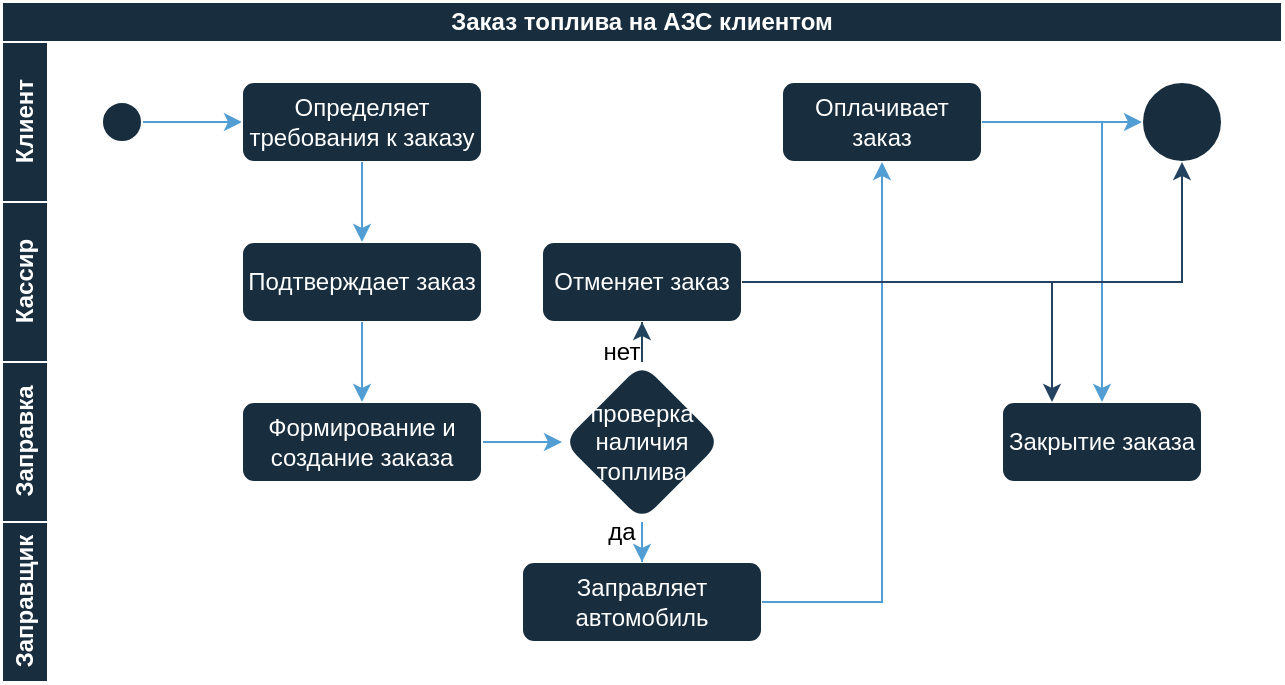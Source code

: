 <mxfile version="26.2.10">
  <diagram name="Page-1" id="1amzuQXfMFD8VDHZKPEf">
    <mxGraphModel dx="985" dy="547" grid="1" gridSize="10" guides="1" tooltips="1" connect="1" arrows="1" fold="1" page="1" pageScale="1" pageWidth="827" pageHeight="1169" math="0" shadow="0">
      <root>
        <mxCell id="0" />
        <mxCell id="1" parent="0" />
        <mxCell id="4ZkLOMF1T7ZEDRCmwXOK-4" value="Заказ топлива на АЗС клиентом" style="swimlane;whiteSpace=wrap;html=1;startSize=20;fillColor=#182E3E;fontColor=#FFFFFF;strokeColor=#FFFFFF;labelBackgroundColor=none;" vertex="1" parent="1">
          <mxGeometry x="40" y="40" width="640" height="340" as="geometry">
            <mxRectangle x="40" y="40" width="220" height="30" as="alternateBounds" />
          </mxGeometry>
        </mxCell>
        <mxCell id="4ZkLOMF1T7ZEDRCmwXOK-7" value="Клиент" style="swimlane;horizontal=0;whiteSpace=wrap;html=1;fillColor=#182E3E;fontColor=#FFFFFF;strokeColor=#FFFFFF;labelBackgroundColor=none;" vertex="1" parent="4ZkLOMF1T7ZEDRCmwXOK-4">
          <mxGeometry y="20" width="640" height="80" as="geometry" />
        </mxCell>
        <mxCell id="4ZkLOMF1T7ZEDRCmwXOK-11" value="" style="edgeStyle=orthogonalEdgeStyle;rounded=0;orthogonalLoop=1;jettySize=auto;html=1;labelBackgroundColor=none;strokeColor=light-dark(#519ED4,#519ED4);fontColor=default;" edge="1" parent="4ZkLOMF1T7ZEDRCmwXOK-7" source="4ZkLOMF1T7ZEDRCmwXOK-9" target="4ZkLOMF1T7ZEDRCmwXOK-10">
          <mxGeometry relative="1" as="geometry" />
        </mxCell>
        <mxCell id="4ZkLOMF1T7ZEDRCmwXOK-9" value="" style="ellipse;whiteSpace=wrap;html=1;aspect=fixed;labelBackgroundColor=none;fillColor=#182E3E;strokeColor=#FFFFFF;fontColor=#FFFFFF;" vertex="1" parent="4ZkLOMF1T7ZEDRCmwXOK-7">
          <mxGeometry x="50" y="30" width="20" height="20" as="geometry" />
        </mxCell>
        <mxCell id="4ZkLOMF1T7ZEDRCmwXOK-10" value="Определяет требования к заказу" style="rounded=1;whiteSpace=wrap;html=1;labelBackgroundColor=none;fillColor=#182E3E;strokeColor=#FFFFFF;fontColor=#FFFFFF;" vertex="1" parent="4ZkLOMF1T7ZEDRCmwXOK-7">
          <mxGeometry x="120" y="20" width="120" height="40" as="geometry" />
        </mxCell>
        <mxCell id="4ZkLOMF1T7ZEDRCmwXOK-34" value="Оплачивает заказ" style="whiteSpace=wrap;html=1;fillColor=#182E3E;strokeColor=#FFFFFF;fontColor=#FFFFFF;rounded=1;labelBackgroundColor=none;" vertex="1" parent="4ZkLOMF1T7ZEDRCmwXOK-7">
          <mxGeometry x="390" y="20" width="100" height="40" as="geometry" />
        </mxCell>
        <mxCell id="4ZkLOMF1T7ZEDRCmwXOK-38" value="" style="ellipse;whiteSpace=wrap;html=1;aspect=fixed;strokeColor=#FFFFFF;fontColor=#FFFFFF;fillColor=#182E3E;" vertex="1" parent="4ZkLOMF1T7ZEDRCmwXOK-7">
          <mxGeometry x="570" y="20" width="40" height="40" as="geometry" />
        </mxCell>
        <mxCell id="4ZkLOMF1T7ZEDRCmwXOK-39" value="" style="edgeStyle=orthogonalEdgeStyle;rounded=0;orthogonalLoop=1;jettySize=auto;html=1;strokeColor=light-dark(#519ED4,#519ED4);exitX=1;exitY=0.5;exitDx=0;exitDy=0;entryX=0;entryY=0.5;entryDx=0;entryDy=0;" edge="1" parent="4ZkLOMF1T7ZEDRCmwXOK-7" source="4ZkLOMF1T7ZEDRCmwXOK-34" target="4ZkLOMF1T7ZEDRCmwXOK-38">
          <mxGeometry relative="1" as="geometry">
            <mxPoint x="510" y="50" as="sourcePoint" />
            <mxPoint x="580" y="190" as="targetPoint" />
          </mxGeometry>
        </mxCell>
        <mxCell id="4ZkLOMF1T7ZEDRCmwXOK-8" value="Кассир" style="swimlane;horizontal=0;whiteSpace=wrap;html=1;labelBackgroundColor=none;fillColor=#182E3E;strokeColor=#FFFFFF;fontColor=#FFFFFF;" vertex="1" parent="4ZkLOMF1T7ZEDRCmwXOK-4">
          <mxGeometry y="100" width="640" height="80" as="geometry" />
        </mxCell>
        <mxCell id="4ZkLOMF1T7ZEDRCmwXOK-14" value="Подтверждает заказ" style="whiteSpace=wrap;html=1;rounded=1;labelBackgroundColor=none;fillColor=#182E3E;strokeColor=#FFFFFF;fontColor=#FFFFFF;" vertex="1" parent="4ZkLOMF1T7ZEDRCmwXOK-8">
          <mxGeometry x="120" y="20" width="120" height="40" as="geometry" />
        </mxCell>
        <mxCell id="4ZkLOMF1T7ZEDRCmwXOK-30" value="Отменяет заказ" style="whiteSpace=wrap;html=1;fillColor=#182E3E;strokeColor=#FFFFFF;fontColor=#FFFFFF;rounded=1;labelBackgroundColor=none;" vertex="1" parent="4ZkLOMF1T7ZEDRCmwXOK-8">
          <mxGeometry x="270" y="20" width="100" height="40" as="geometry" />
        </mxCell>
        <mxCell id="4ZkLOMF1T7ZEDRCmwXOK-32" value="&lt;font style=&quot;color: light-dark(rgb(0, 0, 0), rgb(255, 255, 255));&quot;&gt;нет&lt;/font&gt;" style="text;html=1;align=center;verticalAlign=middle;whiteSpace=wrap;rounded=0;fontColor=#FFFFFF;" vertex="1" parent="4ZkLOMF1T7ZEDRCmwXOK-8">
          <mxGeometry x="280" y="60" width="60" height="30" as="geometry" />
        </mxCell>
        <mxCell id="4ZkLOMF1T7ZEDRCmwXOK-16" value="" style="edgeStyle=orthogonalEdgeStyle;rounded=0;orthogonalLoop=1;jettySize=auto;html=1;labelBackgroundColor=none;strokeColor=light-dark(#519ED4,#519ED4);fontColor=default;" edge="1" parent="4ZkLOMF1T7ZEDRCmwXOK-4" source="4ZkLOMF1T7ZEDRCmwXOK-10" target="4ZkLOMF1T7ZEDRCmwXOK-14">
          <mxGeometry relative="1" as="geometry" />
        </mxCell>
        <mxCell id="4ZkLOMF1T7ZEDRCmwXOK-17" value="Заправка" style="swimlane;horizontal=0;whiteSpace=wrap;html=1;labelBackgroundColor=none;fillColor=#182E3E;strokeColor=#FFFFFF;fontColor=#FFFFFF;" vertex="1" parent="4ZkLOMF1T7ZEDRCmwXOK-4">
          <mxGeometry y="180" width="640" height="80" as="geometry" />
        </mxCell>
        <mxCell id="4ZkLOMF1T7ZEDRCmwXOK-25" value="" style="edgeStyle=orthogonalEdgeStyle;rounded=0;orthogonalLoop=1;jettySize=auto;html=1;strokeColor=light-dark(#519ED4,#519ED4);" edge="1" parent="4ZkLOMF1T7ZEDRCmwXOK-17" source="4ZkLOMF1T7ZEDRCmwXOK-18" target="4ZkLOMF1T7ZEDRCmwXOK-24">
          <mxGeometry relative="1" as="geometry" />
        </mxCell>
        <mxCell id="4ZkLOMF1T7ZEDRCmwXOK-18" value="Формирование и создание заказа" style="whiteSpace=wrap;html=1;rounded=1;labelBackgroundColor=none;fillColor=#182E3E;strokeColor=#FFFFFF;fontColor=#FFFFFF;" vertex="1" parent="4ZkLOMF1T7ZEDRCmwXOK-17">
          <mxGeometry x="120" y="20" width="120" height="40" as="geometry" />
        </mxCell>
        <mxCell id="4ZkLOMF1T7ZEDRCmwXOK-24" value="проверка наличия топлива" style="rhombus;whiteSpace=wrap;html=1;fillColor=#182E3E;strokeColor=#FFFFFF;fontColor=#FFFFFF;rounded=1;labelBackgroundColor=none;" vertex="1" parent="4ZkLOMF1T7ZEDRCmwXOK-17">
          <mxGeometry x="280" width="80" height="80" as="geometry" />
        </mxCell>
        <mxCell id="4ZkLOMF1T7ZEDRCmwXOK-36" value="Закрытие заказа" style="whiteSpace=wrap;html=1;fillColor=#182E3E;strokeColor=#FFFFFF;fontColor=#FFFFFF;rounded=1;labelBackgroundColor=none;" vertex="1" parent="4ZkLOMF1T7ZEDRCmwXOK-17">
          <mxGeometry x="500" y="20" width="100" height="40" as="geometry" />
        </mxCell>
        <mxCell id="4ZkLOMF1T7ZEDRCmwXOK-19" value="" style="edgeStyle=orthogonalEdgeStyle;rounded=0;orthogonalLoop=1;jettySize=auto;html=1;strokeColor=light-dark(#519ED4,#519ED4);" edge="1" parent="4ZkLOMF1T7ZEDRCmwXOK-4" source="4ZkLOMF1T7ZEDRCmwXOK-14" target="4ZkLOMF1T7ZEDRCmwXOK-18">
          <mxGeometry relative="1" as="geometry" />
        </mxCell>
        <mxCell id="4ZkLOMF1T7ZEDRCmwXOK-20" value="Заправщик" style="swimlane;horizontal=0;whiteSpace=wrap;html=1;labelBackgroundColor=none;fillColor=#182E3E;strokeColor=#FFFFFF;fontColor=#FFFFFF;" vertex="1" parent="4ZkLOMF1T7ZEDRCmwXOK-4">
          <mxGeometry y="260" width="640" height="80" as="geometry" />
        </mxCell>
        <mxCell id="4ZkLOMF1T7ZEDRCmwXOK-21" value="Заправляет автомобиль" style="whiteSpace=wrap;html=1;rounded=1;labelBackgroundColor=none;fillColor=#182E3E;strokeColor=#FFFFFF;fontColor=#FFFFFF;" vertex="1" parent="4ZkLOMF1T7ZEDRCmwXOK-20">
          <mxGeometry x="260" y="20" width="120" height="40" as="geometry" />
        </mxCell>
        <mxCell id="4ZkLOMF1T7ZEDRCmwXOK-29" value="&lt;font style=&quot;color: light-dark(rgb(0, 0, 0), rgb(255, 255, 255));&quot;&gt;да&lt;/font&gt;" style="text;html=1;align=center;verticalAlign=middle;whiteSpace=wrap;rounded=0;fontColor=#FFFFFF;" vertex="1" parent="4ZkLOMF1T7ZEDRCmwXOK-20">
          <mxGeometry x="280" y="-10" width="60" height="30" as="geometry" />
        </mxCell>
        <mxCell id="4ZkLOMF1T7ZEDRCmwXOK-31" value="" style="edgeStyle=orthogonalEdgeStyle;rounded=0;orthogonalLoop=1;jettySize=auto;html=1;strokeColor=#23445D;" edge="1" parent="4ZkLOMF1T7ZEDRCmwXOK-4" source="4ZkLOMF1T7ZEDRCmwXOK-24" target="4ZkLOMF1T7ZEDRCmwXOK-30">
          <mxGeometry relative="1" as="geometry" />
        </mxCell>
        <mxCell id="4ZkLOMF1T7ZEDRCmwXOK-33" value="" style="edgeStyle=orthogonalEdgeStyle;rounded=0;orthogonalLoop=1;jettySize=auto;html=1;strokeColor=light-dark(#519ED4,#519ED4);" edge="1" parent="4ZkLOMF1T7ZEDRCmwXOK-4" source="4ZkLOMF1T7ZEDRCmwXOK-24" target="4ZkLOMF1T7ZEDRCmwXOK-21">
          <mxGeometry relative="1" as="geometry" />
        </mxCell>
        <mxCell id="4ZkLOMF1T7ZEDRCmwXOK-35" value="" style="edgeStyle=orthogonalEdgeStyle;rounded=0;orthogonalLoop=1;jettySize=auto;html=1;strokeColor=light-dark(#519ED4,#519ED4);" edge="1" parent="4ZkLOMF1T7ZEDRCmwXOK-4" source="4ZkLOMF1T7ZEDRCmwXOK-21" target="4ZkLOMF1T7ZEDRCmwXOK-34">
          <mxGeometry relative="1" as="geometry" />
        </mxCell>
        <mxCell id="4ZkLOMF1T7ZEDRCmwXOK-37" value="" style="edgeStyle=orthogonalEdgeStyle;rounded=0;orthogonalLoop=1;jettySize=auto;html=1;strokeColor=light-dark(#519ED4,#519ED4);" edge="1" parent="4ZkLOMF1T7ZEDRCmwXOK-4" source="4ZkLOMF1T7ZEDRCmwXOK-34" target="4ZkLOMF1T7ZEDRCmwXOK-36">
          <mxGeometry relative="1" as="geometry" />
        </mxCell>
        <mxCell id="4ZkLOMF1T7ZEDRCmwXOK-41" value="" style="edgeStyle=orthogonalEdgeStyle;rounded=0;orthogonalLoop=1;jettySize=auto;html=1;strokeColor=light-dark(#254361,#254361);entryX=0.5;entryY=1;entryDx=0;entryDy=0;" edge="1" parent="4ZkLOMF1T7ZEDRCmwXOK-4" source="4ZkLOMF1T7ZEDRCmwXOK-30" target="4ZkLOMF1T7ZEDRCmwXOK-38">
          <mxGeometry relative="1" as="geometry" />
        </mxCell>
        <mxCell id="4ZkLOMF1T7ZEDRCmwXOK-42" value="" style="edgeStyle=orthogonalEdgeStyle;rounded=0;orthogonalLoop=1;jettySize=auto;html=1;strokeColor=light-dark(#254361,#254361);entryX=0.25;entryY=0;entryDx=0;entryDy=0;exitX=1;exitY=0.5;exitDx=0;exitDy=0;" edge="1" parent="4ZkLOMF1T7ZEDRCmwXOK-4" source="4ZkLOMF1T7ZEDRCmwXOK-30" target="4ZkLOMF1T7ZEDRCmwXOK-36">
          <mxGeometry relative="1" as="geometry">
            <mxPoint x="380" y="150" as="sourcePoint" />
            <mxPoint x="600" y="90" as="targetPoint" />
          </mxGeometry>
        </mxCell>
      </root>
    </mxGraphModel>
  </diagram>
</mxfile>
